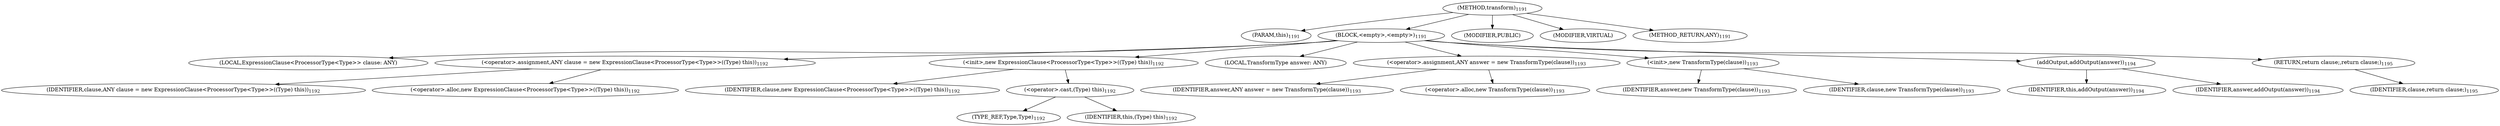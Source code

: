 digraph "transform" {  
"2213" [label = <(METHOD,transform)<SUB>1191</SUB>> ]
"327" [label = <(PARAM,this)<SUB>1191</SUB>> ]
"2214" [label = <(BLOCK,&lt;empty&gt;,&lt;empty&gt;)<SUB>1191</SUB>> ]
"329" [label = <(LOCAL,ExpressionClause&lt;ProcessorType&lt;Type&gt;&gt; clause: ANY)> ]
"2215" [label = <(&lt;operator&gt;.assignment,ANY clause = new ExpressionClause&lt;ProcessorType&lt;Type&gt;&gt;((Type) this))<SUB>1192</SUB>> ]
"2216" [label = <(IDENTIFIER,clause,ANY clause = new ExpressionClause&lt;ProcessorType&lt;Type&gt;&gt;((Type) this))<SUB>1192</SUB>> ]
"2217" [label = <(&lt;operator&gt;.alloc,new ExpressionClause&lt;ProcessorType&lt;Type&gt;&gt;((Type) this))<SUB>1192</SUB>> ]
"2218" [label = <(&lt;init&gt;,new ExpressionClause&lt;ProcessorType&lt;Type&gt;&gt;((Type) this))<SUB>1192</SUB>> ]
"328" [label = <(IDENTIFIER,clause,new ExpressionClause&lt;ProcessorType&lt;Type&gt;&gt;((Type) this))<SUB>1192</SUB>> ]
"2219" [label = <(&lt;operator&gt;.cast,(Type) this)<SUB>1192</SUB>> ]
"2220" [label = <(TYPE_REF,Type,Type)<SUB>1192</SUB>> ]
"326" [label = <(IDENTIFIER,this,(Type) this)<SUB>1192</SUB>> ]
"331" [label = <(LOCAL,TransformType answer: ANY)> ]
"2221" [label = <(&lt;operator&gt;.assignment,ANY answer = new TransformType(clause))<SUB>1193</SUB>> ]
"2222" [label = <(IDENTIFIER,answer,ANY answer = new TransformType(clause))<SUB>1193</SUB>> ]
"2223" [label = <(&lt;operator&gt;.alloc,new TransformType(clause))<SUB>1193</SUB>> ]
"2224" [label = <(&lt;init&gt;,new TransformType(clause))<SUB>1193</SUB>> ]
"330" [label = <(IDENTIFIER,answer,new TransformType(clause))<SUB>1193</SUB>> ]
"2225" [label = <(IDENTIFIER,clause,new TransformType(clause))<SUB>1193</SUB>> ]
"2226" [label = <(addOutput,addOutput(answer))<SUB>1194</SUB>> ]
"332" [label = <(IDENTIFIER,this,addOutput(answer))<SUB>1194</SUB>> ]
"2227" [label = <(IDENTIFIER,answer,addOutput(answer))<SUB>1194</SUB>> ]
"2228" [label = <(RETURN,return clause;,return clause;)<SUB>1195</SUB>> ]
"2229" [label = <(IDENTIFIER,clause,return clause;)<SUB>1195</SUB>> ]
"2230" [label = <(MODIFIER,PUBLIC)> ]
"2231" [label = <(MODIFIER,VIRTUAL)> ]
"2232" [label = <(METHOD_RETURN,ANY)<SUB>1191</SUB>> ]
  "2213" -> "327" 
  "2213" -> "2214" 
  "2213" -> "2230" 
  "2213" -> "2231" 
  "2213" -> "2232" 
  "2214" -> "329" 
  "2214" -> "2215" 
  "2214" -> "2218" 
  "2214" -> "331" 
  "2214" -> "2221" 
  "2214" -> "2224" 
  "2214" -> "2226" 
  "2214" -> "2228" 
  "2215" -> "2216" 
  "2215" -> "2217" 
  "2218" -> "328" 
  "2218" -> "2219" 
  "2219" -> "2220" 
  "2219" -> "326" 
  "2221" -> "2222" 
  "2221" -> "2223" 
  "2224" -> "330" 
  "2224" -> "2225" 
  "2226" -> "332" 
  "2226" -> "2227" 
  "2228" -> "2229" 
}
